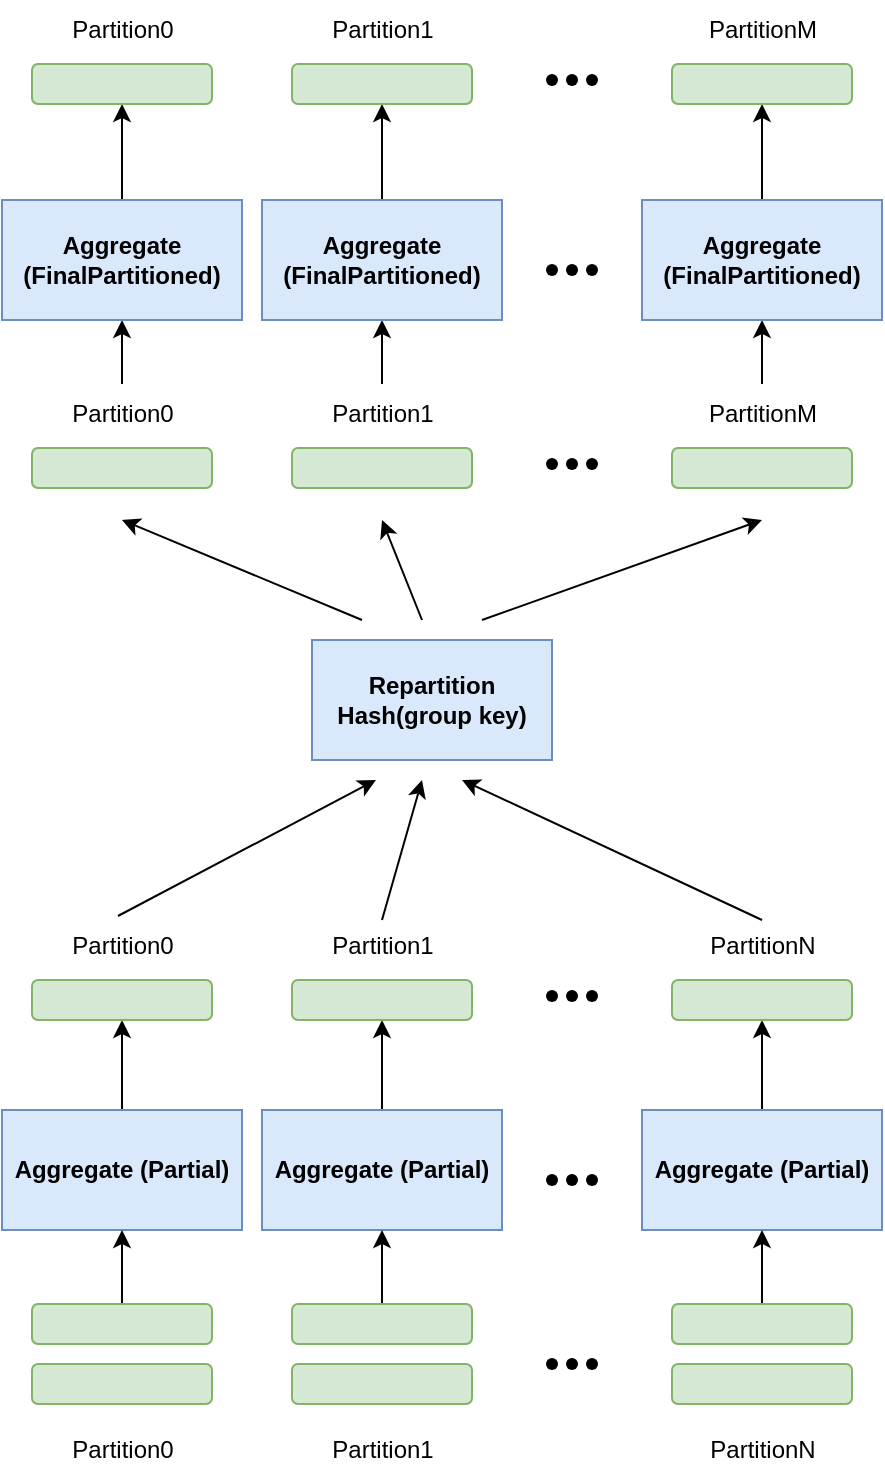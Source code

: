 <mxfile version="24.2.5" type="device">
  <diagram name="第 1 页" id="wrRkPgS2m4v88J5hZSVj">
    <mxGraphModel dx="2074" dy="2365" grid="1" gridSize="10" guides="1" tooltips="1" connect="1" arrows="1" fold="1" page="1" pageScale="1" pageWidth="827" pageHeight="1169" math="0" shadow="0">
      <root>
        <mxCell id="0" />
        <mxCell id="1" parent="0" />
        <mxCell id="ZiilgQkx77UCrtT-f1Fs-1" value="" style="edgeStyle=orthogonalEdgeStyle;rounded=0;orthogonalLoop=1;jettySize=auto;html=1;" edge="1" parent="1" source="ZiilgQkx77UCrtT-f1Fs-2" target="ZiilgQkx77UCrtT-f1Fs-7">
          <mxGeometry relative="1" as="geometry">
            <mxPoint x="310" y="341" as="targetPoint" />
          </mxGeometry>
        </mxCell>
        <mxCell id="ZiilgQkx77UCrtT-f1Fs-2" value="&lt;b&gt;Aggregate (Partial)&lt;/b&gt;" style="whiteSpace=wrap;html=1;rounded=0;fillColor=#dae8fc;strokeColor=#6c8ebf;" vertex="1" parent="1">
          <mxGeometry x="250" y="395" width="120" height="60" as="geometry" />
        </mxCell>
        <mxCell id="ZiilgQkx77UCrtT-f1Fs-3" value="" style="edgeStyle=orthogonalEdgeStyle;rounded=0;orthogonalLoop=1;jettySize=auto;html=1;" edge="1" parent="1" source="ZiilgQkx77UCrtT-f1Fs-4" target="ZiilgQkx77UCrtT-f1Fs-2">
          <mxGeometry relative="1" as="geometry" />
        </mxCell>
        <mxCell id="ZiilgQkx77UCrtT-f1Fs-4" value="" style="rounded=1;whiteSpace=wrap;html=1;fillColor=#d5e8d4;strokeColor=#82b366;" vertex="1" parent="1">
          <mxGeometry x="265" y="492" width="90" height="20" as="geometry" />
        </mxCell>
        <mxCell id="ZiilgQkx77UCrtT-f1Fs-5" value="" style="rounded=1;whiteSpace=wrap;html=1;fillColor=#d5e8d4;strokeColor=#82b366;" vertex="1" parent="1">
          <mxGeometry x="265" y="522" width="90" height="20" as="geometry" />
        </mxCell>
        <mxCell id="ZiilgQkx77UCrtT-f1Fs-6" value="Partition0" style="text;html=1;align=center;verticalAlign=middle;resizable=0;points=[];autosize=1;strokeColor=none;fillColor=none;" vertex="1" parent="1">
          <mxGeometry x="275" y="550" width="70" height="30" as="geometry" />
        </mxCell>
        <mxCell id="ZiilgQkx77UCrtT-f1Fs-7" value="" style="rounded=1;whiteSpace=wrap;html=1;fillColor=#d5e8d4;strokeColor=#82b366;" vertex="1" parent="1">
          <mxGeometry x="265" y="330" width="90" height="20" as="geometry" />
        </mxCell>
        <mxCell id="ZiilgQkx77UCrtT-f1Fs-8" value="Partition0" style="text;html=1;align=center;verticalAlign=middle;resizable=0;points=[];autosize=1;strokeColor=none;fillColor=none;" vertex="1" parent="1">
          <mxGeometry x="275" y="298" width="70" height="30" as="geometry" />
        </mxCell>
        <mxCell id="ZiilgQkx77UCrtT-f1Fs-9" value="" style="edgeStyle=orthogonalEdgeStyle;rounded=0;orthogonalLoop=1;jettySize=auto;html=1;" edge="1" parent="1" source="ZiilgQkx77UCrtT-f1Fs-10" target="ZiilgQkx77UCrtT-f1Fs-15">
          <mxGeometry relative="1" as="geometry">
            <mxPoint x="440" y="341" as="targetPoint" />
          </mxGeometry>
        </mxCell>
        <mxCell id="ZiilgQkx77UCrtT-f1Fs-10" value="&lt;b&gt;Aggregate (Partial)&lt;/b&gt;" style="whiteSpace=wrap;html=1;rounded=0;fillColor=#dae8fc;strokeColor=#6c8ebf;" vertex="1" parent="1">
          <mxGeometry x="380" y="395" width="120" height="60" as="geometry" />
        </mxCell>
        <mxCell id="ZiilgQkx77UCrtT-f1Fs-11" value="" style="edgeStyle=orthogonalEdgeStyle;rounded=0;orthogonalLoop=1;jettySize=auto;html=1;" edge="1" parent="1" source="ZiilgQkx77UCrtT-f1Fs-12" target="ZiilgQkx77UCrtT-f1Fs-10">
          <mxGeometry relative="1" as="geometry" />
        </mxCell>
        <mxCell id="ZiilgQkx77UCrtT-f1Fs-12" value="" style="rounded=1;whiteSpace=wrap;html=1;fillColor=#d5e8d4;strokeColor=#82b366;" vertex="1" parent="1">
          <mxGeometry x="395" y="492" width="90" height="20" as="geometry" />
        </mxCell>
        <mxCell id="ZiilgQkx77UCrtT-f1Fs-13" value="" style="rounded=1;whiteSpace=wrap;html=1;fillColor=#d5e8d4;strokeColor=#82b366;" vertex="1" parent="1">
          <mxGeometry x="395" y="522" width="90" height="20" as="geometry" />
        </mxCell>
        <mxCell id="ZiilgQkx77UCrtT-f1Fs-14" value="Partition1" style="text;html=1;align=center;verticalAlign=middle;resizable=0;points=[];autosize=1;strokeColor=none;fillColor=none;" vertex="1" parent="1">
          <mxGeometry x="405" y="550" width="70" height="30" as="geometry" />
        </mxCell>
        <mxCell id="ZiilgQkx77UCrtT-f1Fs-15" value="" style="rounded=1;whiteSpace=wrap;html=1;fillColor=#d5e8d4;strokeColor=#82b366;" vertex="1" parent="1">
          <mxGeometry x="395" y="330" width="90" height="20" as="geometry" />
        </mxCell>
        <mxCell id="ZiilgQkx77UCrtT-f1Fs-16" value="Partition1" style="text;html=1;align=center;verticalAlign=middle;resizable=0;points=[];autosize=1;strokeColor=none;fillColor=none;" vertex="1" parent="1">
          <mxGeometry x="405" y="298" width="70" height="30" as="geometry" />
        </mxCell>
        <mxCell id="ZiilgQkx77UCrtT-f1Fs-17" value="" style="edgeStyle=orthogonalEdgeStyle;rounded=0;orthogonalLoop=1;jettySize=auto;html=1;" edge="1" parent="1" source="ZiilgQkx77UCrtT-f1Fs-18" target="ZiilgQkx77UCrtT-f1Fs-23">
          <mxGeometry relative="1" as="geometry">
            <mxPoint x="630" y="341" as="targetPoint" />
          </mxGeometry>
        </mxCell>
        <mxCell id="ZiilgQkx77UCrtT-f1Fs-18" value="&lt;b&gt;Aggregate (Partial)&lt;/b&gt;" style="whiteSpace=wrap;html=1;rounded=0;fillColor=#dae8fc;strokeColor=#6c8ebf;" vertex="1" parent="1">
          <mxGeometry x="570" y="395" width="120" height="60" as="geometry" />
        </mxCell>
        <mxCell id="ZiilgQkx77UCrtT-f1Fs-19" value="" style="edgeStyle=orthogonalEdgeStyle;rounded=0;orthogonalLoop=1;jettySize=auto;html=1;" edge="1" parent="1" source="ZiilgQkx77UCrtT-f1Fs-20" target="ZiilgQkx77UCrtT-f1Fs-18">
          <mxGeometry relative="1" as="geometry" />
        </mxCell>
        <mxCell id="ZiilgQkx77UCrtT-f1Fs-20" value="" style="rounded=1;whiteSpace=wrap;html=1;fillColor=#d5e8d4;strokeColor=#82b366;" vertex="1" parent="1">
          <mxGeometry x="585" y="492" width="90" height="20" as="geometry" />
        </mxCell>
        <mxCell id="ZiilgQkx77UCrtT-f1Fs-21" value="" style="rounded=1;whiteSpace=wrap;html=1;fillColor=#d5e8d4;strokeColor=#82b366;" vertex="1" parent="1">
          <mxGeometry x="585" y="522" width="90" height="20" as="geometry" />
        </mxCell>
        <mxCell id="ZiilgQkx77UCrtT-f1Fs-22" value="PartitionN" style="text;html=1;align=center;verticalAlign=middle;resizable=0;points=[];autosize=1;strokeColor=none;fillColor=none;" vertex="1" parent="1">
          <mxGeometry x="590" y="550" width="80" height="30" as="geometry" />
        </mxCell>
        <mxCell id="ZiilgQkx77UCrtT-f1Fs-23" value="" style="rounded=1;whiteSpace=wrap;html=1;fillColor=#d5e8d4;strokeColor=#82b366;" vertex="1" parent="1">
          <mxGeometry x="585" y="330" width="90" height="20" as="geometry" />
        </mxCell>
        <mxCell id="ZiilgQkx77UCrtT-f1Fs-24" value="PartitionN" style="text;html=1;align=center;verticalAlign=middle;resizable=0;points=[];autosize=1;strokeColor=none;fillColor=none;" vertex="1" parent="1">
          <mxGeometry x="590" y="298" width="80" height="30" as="geometry" />
        </mxCell>
        <mxCell id="ZiilgQkx77UCrtT-f1Fs-25" value="" style="shape=waypoint;sketch=0;size=6;pointerEvents=1;points=[];fillColor=none;resizable=0;rotatable=0;perimeter=centerPerimeter;snapToPoint=1;" vertex="1" parent="1">
          <mxGeometry x="515" y="420" width="20" height="20" as="geometry" />
        </mxCell>
        <mxCell id="ZiilgQkx77UCrtT-f1Fs-26" value="" style="shape=waypoint;sketch=0;size=6;pointerEvents=1;points=[];fillColor=none;resizable=0;rotatable=0;perimeter=centerPerimeter;snapToPoint=1;" vertex="1" parent="1">
          <mxGeometry x="525" y="420" width="20" height="20" as="geometry" />
        </mxCell>
        <mxCell id="ZiilgQkx77UCrtT-f1Fs-27" value="" style="shape=waypoint;sketch=0;size=6;pointerEvents=1;points=[];fillColor=none;resizable=0;rotatable=0;perimeter=centerPerimeter;snapToPoint=1;" vertex="1" parent="1">
          <mxGeometry x="535" y="420" width="20" height="20" as="geometry" />
        </mxCell>
        <mxCell id="ZiilgQkx77UCrtT-f1Fs-29" value="&lt;b&gt;Repartition&lt;/b&gt;&lt;div&gt;&lt;b&gt;Hash(group key)&lt;/b&gt;&lt;/div&gt;" style="whiteSpace=wrap;html=1;rounded=0;fillColor=#dae8fc;strokeColor=#6c8ebf;" vertex="1" parent="1">
          <mxGeometry x="405" y="160" width="120" height="60" as="geometry" />
        </mxCell>
        <mxCell id="ZiilgQkx77UCrtT-f1Fs-30" value="" style="endArrow=classic;html=1;rounded=0;exitX=0.371;exitY=0;exitDx=0;exitDy=0;exitPerimeter=0;" edge="1" parent="1">
          <mxGeometry width="50" height="50" relative="1" as="geometry">
            <mxPoint x="307.97" y="298" as="sourcePoint" />
            <mxPoint x="437" y="230" as="targetPoint" />
          </mxGeometry>
        </mxCell>
        <mxCell id="ZiilgQkx77UCrtT-f1Fs-31" value="" style="endArrow=classic;html=1;rounded=0;" edge="1" parent="1">
          <mxGeometry width="50" height="50" relative="1" as="geometry">
            <mxPoint x="440" y="300" as="sourcePoint" />
            <mxPoint x="460" y="230" as="targetPoint" />
          </mxGeometry>
        </mxCell>
        <mxCell id="ZiilgQkx77UCrtT-f1Fs-32" value="" style="endArrow=classic;html=1;rounded=0;" edge="1" parent="1">
          <mxGeometry width="50" height="50" relative="1" as="geometry">
            <mxPoint x="630" y="300" as="sourcePoint" />
            <mxPoint x="480" y="230" as="targetPoint" />
          </mxGeometry>
        </mxCell>
        <mxCell id="ZiilgQkx77UCrtT-f1Fs-35" value="" style="rounded=1;whiteSpace=wrap;html=1;fillColor=#d5e8d4;strokeColor=#82b366;" vertex="1" parent="1">
          <mxGeometry x="265" y="64" width="90" height="20" as="geometry" />
        </mxCell>
        <mxCell id="ZiilgQkx77UCrtT-f1Fs-50" value="" style="edgeStyle=orthogonalEdgeStyle;rounded=0;orthogonalLoop=1;jettySize=auto;html=1;" edge="1" parent="1" source="ZiilgQkx77UCrtT-f1Fs-36" target="ZiilgQkx77UCrtT-f1Fs-44">
          <mxGeometry relative="1" as="geometry" />
        </mxCell>
        <mxCell id="ZiilgQkx77UCrtT-f1Fs-36" value="Partition0" style="text;html=1;align=center;verticalAlign=middle;resizable=0;points=[];autosize=1;strokeColor=none;fillColor=none;" vertex="1" parent="1">
          <mxGeometry x="275" y="32" width="70" height="30" as="geometry" />
        </mxCell>
        <mxCell id="ZiilgQkx77UCrtT-f1Fs-37" value="" style="rounded=1;whiteSpace=wrap;html=1;fillColor=#d5e8d4;strokeColor=#82b366;" vertex="1" parent="1">
          <mxGeometry x="395" y="64" width="90" height="20" as="geometry" />
        </mxCell>
        <mxCell id="ZiilgQkx77UCrtT-f1Fs-51" value="" style="edgeStyle=orthogonalEdgeStyle;rounded=0;orthogonalLoop=1;jettySize=auto;html=1;" edge="1" parent="1" source="ZiilgQkx77UCrtT-f1Fs-38" target="ZiilgQkx77UCrtT-f1Fs-45">
          <mxGeometry relative="1" as="geometry" />
        </mxCell>
        <mxCell id="ZiilgQkx77UCrtT-f1Fs-38" value="Partition1" style="text;html=1;align=center;verticalAlign=middle;resizable=0;points=[];autosize=1;strokeColor=none;fillColor=none;" vertex="1" parent="1">
          <mxGeometry x="405" y="32" width="70" height="30" as="geometry" />
        </mxCell>
        <mxCell id="ZiilgQkx77UCrtT-f1Fs-39" value="" style="rounded=1;whiteSpace=wrap;html=1;fillColor=#d5e8d4;strokeColor=#82b366;" vertex="1" parent="1">
          <mxGeometry x="585" y="64" width="90" height="20" as="geometry" />
        </mxCell>
        <mxCell id="ZiilgQkx77UCrtT-f1Fs-52" value="" style="edgeStyle=orthogonalEdgeStyle;rounded=0;orthogonalLoop=1;jettySize=auto;html=1;" edge="1" parent="1" source="ZiilgQkx77UCrtT-f1Fs-40" target="ZiilgQkx77UCrtT-f1Fs-46">
          <mxGeometry relative="1" as="geometry" />
        </mxCell>
        <mxCell id="ZiilgQkx77UCrtT-f1Fs-40" value="PartitionM" style="text;html=1;align=center;verticalAlign=middle;resizable=0;points=[];autosize=1;strokeColor=none;fillColor=none;" vertex="1" parent="1">
          <mxGeometry x="590" y="32" width="80" height="30" as="geometry" />
        </mxCell>
        <mxCell id="ZiilgQkx77UCrtT-f1Fs-41" value="" style="endArrow=classic;html=1;rounded=0;" edge="1" parent="1">
          <mxGeometry width="50" height="50" relative="1" as="geometry">
            <mxPoint x="430" y="150" as="sourcePoint" />
            <mxPoint x="310" y="100" as="targetPoint" />
          </mxGeometry>
        </mxCell>
        <mxCell id="ZiilgQkx77UCrtT-f1Fs-42" value="" style="endArrow=classic;html=1;rounded=0;" edge="1" parent="1">
          <mxGeometry width="50" height="50" relative="1" as="geometry">
            <mxPoint x="460" y="150" as="sourcePoint" />
            <mxPoint x="440" y="100" as="targetPoint" />
          </mxGeometry>
        </mxCell>
        <mxCell id="ZiilgQkx77UCrtT-f1Fs-43" value="" style="endArrow=classic;html=1;rounded=0;" edge="1" parent="1">
          <mxGeometry width="50" height="50" relative="1" as="geometry">
            <mxPoint x="490" y="150" as="sourcePoint" />
            <mxPoint x="630" y="100" as="targetPoint" />
          </mxGeometry>
        </mxCell>
        <mxCell id="ZiilgQkx77UCrtT-f1Fs-72" style="edgeStyle=orthogonalEdgeStyle;rounded=0;orthogonalLoop=1;jettySize=auto;html=1;entryX=0.5;entryY=1;entryDx=0;entryDy=0;" edge="1" parent="1" source="ZiilgQkx77UCrtT-f1Fs-44" target="ZiilgQkx77UCrtT-f1Fs-62">
          <mxGeometry relative="1" as="geometry" />
        </mxCell>
        <mxCell id="ZiilgQkx77UCrtT-f1Fs-44" value="&lt;b&gt;Aggregate (FinalPartitioned)&lt;/b&gt;" style="whiteSpace=wrap;html=1;rounded=0;fillColor=#dae8fc;strokeColor=#6c8ebf;" vertex="1" parent="1">
          <mxGeometry x="250" y="-60" width="120" height="60" as="geometry" />
        </mxCell>
        <mxCell id="ZiilgQkx77UCrtT-f1Fs-73" style="edgeStyle=orthogonalEdgeStyle;rounded=0;orthogonalLoop=1;jettySize=auto;html=1;entryX=0.5;entryY=1;entryDx=0;entryDy=0;" edge="1" parent="1" source="ZiilgQkx77UCrtT-f1Fs-45" target="ZiilgQkx77UCrtT-f1Fs-64">
          <mxGeometry relative="1" as="geometry" />
        </mxCell>
        <mxCell id="ZiilgQkx77UCrtT-f1Fs-45" value="&lt;b&gt;Aggregate (&lt;/b&gt;&lt;b&gt;FinalPartitioned&lt;/b&gt;&lt;b&gt;)&lt;/b&gt;" style="whiteSpace=wrap;html=1;rounded=0;fillColor=#dae8fc;strokeColor=#6c8ebf;" vertex="1" parent="1">
          <mxGeometry x="380" y="-60" width="120" height="60" as="geometry" />
        </mxCell>
        <mxCell id="ZiilgQkx77UCrtT-f1Fs-74" style="edgeStyle=orthogonalEdgeStyle;rounded=0;orthogonalLoop=1;jettySize=auto;html=1;entryX=0.5;entryY=1;entryDx=0;entryDy=0;" edge="1" parent="1" source="ZiilgQkx77UCrtT-f1Fs-46" target="ZiilgQkx77UCrtT-f1Fs-66">
          <mxGeometry relative="1" as="geometry" />
        </mxCell>
        <mxCell id="ZiilgQkx77UCrtT-f1Fs-46" value="&lt;b&gt;Aggregate (&lt;/b&gt;&lt;b&gt;FinalPartitioned&lt;/b&gt;&lt;b&gt;)&lt;/b&gt;" style="whiteSpace=wrap;html=1;rounded=0;fillColor=#dae8fc;strokeColor=#6c8ebf;" vertex="1" parent="1">
          <mxGeometry x="570" y="-60" width="120" height="60" as="geometry" />
        </mxCell>
        <mxCell id="ZiilgQkx77UCrtT-f1Fs-47" value="" style="shape=waypoint;sketch=0;size=6;pointerEvents=1;points=[];fillColor=none;resizable=0;rotatable=0;perimeter=centerPerimeter;snapToPoint=1;" vertex="1" parent="1">
          <mxGeometry x="515" y="-35" width="20" height="20" as="geometry" />
        </mxCell>
        <mxCell id="ZiilgQkx77UCrtT-f1Fs-48" value="" style="shape=waypoint;sketch=0;size=6;pointerEvents=1;points=[];fillColor=none;resizable=0;rotatable=0;perimeter=centerPerimeter;snapToPoint=1;" vertex="1" parent="1">
          <mxGeometry x="525" y="-35" width="20" height="20" as="geometry" />
        </mxCell>
        <mxCell id="ZiilgQkx77UCrtT-f1Fs-49" value="" style="shape=waypoint;sketch=0;size=6;pointerEvents=1;points=[];fillColor=none;resizable=0;rotatable=0;perimeter=centerPerimeter;snapToPoint=1;" vertex="1" parent="1">
          <mxGeometry x="535" y="-35" width="20" height="20" as="geometry" />
        </mxCell>
        <mxCell id="ZiilgQkx77UCrtT-f1Fs-53" value="" style="shape=waypoint;sketch=0;size=6;pointerEvents=1;points=[];fillColor=none;resizable=0;rotatable=0;perimeter=centerPerimeter;snapToPoint=1;" vertex="1" parent="1">
          <mxGeometry x="515" y="62" width="20" height="20" as="geometry" />
        </mxCell>
        <mxCell id="ZiilgQkx77UCrtT-f1Fs-54" value="" style="shape=waypoint;sketch=0;size=6;pointerEvents=1;points=[];fillColor=none;resizable=0;rotatable=0;perimeter=centerPerimeter;snapToPoint=1;" vertex="1" parent="1">
          <mxGeometry x="525" y="62" width="20" height="20" as="geometry" />
        </mxCell>
        <mxCell id="ZiilgQkx77UCrtT-f1Fs-55" value="" style="shape=waypoint;sketch=0;size=6;pointerEvents=1;points=[];fillColor=none;resizable=0;rotatable=0;perimeter=centerPerimeter;snapToPoint=1;" vertex="1" parent="1">
          <mxGeometry x="535" y="62" width="20" height="20" as="geometry" />
        </mxCell>
        <mxCell id="ZiilgQkx77UCrtT-f1Fs-56" value="" style="shape=waypoint;sketch=0;size=6;pointerEvents=1;points=[];fillColor=none;resizable=0;rotatable=0;perimeter=centerPerimeter;snapToPoint=1;" vertex="1" parent="1">
          <mxGeometry x="515" y="328" width="20" height="20" as="geometry" />
        </mxCell>
        <mxCell id="ZiilgQkx77UCrtT-f1Fs-57" value="" style="shape=waypoint;sketch=0;size=6;pointerEvents=1;points=[];fillColor=none;resizable=0;rotatable=0;perimeter=centerPerimeter;snapToPoint=1;" vertex="1" parent="1">
          <mxGeometry x="525" y="328" width="20" height="20" as="geometry" />
        </mxCell>
        <mxCell id="ZiilgQkx77UCrtT-f1Fs-58" value="" style="shape=waypoint;sketch=0;size=6;pointerEvents=1;points=[];fillColor=none;resizable=0;rotatable=0;perimeter=centerPerimeter;snapToPoint=1;" vertex="1" parent="1">
          <mxGeometry x="535" y="328" width="20" height="20" as="geometry" />
        </mxCell>
        <mxCell id="ZiilgQkx77UCrtT-f1Fs-59" value="" style="shape=waypoint;sketch=0;size=6;pointerEvents=1;points=[];fillColor=none;resizable=0;rotatable=0;perimeter=centerPerimeter;snapToPoint=1;" vertex="1" parent="1">
          <mxGeometry x="515" y="512" width="20" height="20" as="geometry" />
        </mxCell>
        <mxCell id="ZiilgQkx77UCrtT-f1Fs-60" value="" style="shape=waypoint;sketch=0;size=6;pointerEvents=1;points=[];fillColor=none;resizable=0;rotatable=0;perimeter=centerPerimeter;snapToPoint=1;" vertex="1" parent="1">
          <mxGeometry x="525" y="512" width="20" height="20" as="geometry" />
        </mxCell>
        <mxCell id="ZiilgQkx77UCrtT-f1Fs-61" value="" style="shape=waypoint;sketch=0;size=6;pointerEvents=1;points=[];fillColor=none;resizable=0;rotatable=0;perimeter=centerPerimeter;snapToPoint=1;" vertex="1" parent="1">
          <mxGeometry x="535" y="512" width="20" height="20" as="geometry" />
        </mxCell>
        <mxCell id="ZiilgQkx77UCrtT-f1Fs-62" value="" style="rounded=1;whiteSpace=wrap;html=1;fillColor=#d5e8d4;strokeColor=#82b366;" vertex="1" parent="1">
          <mxGeometry x="265" y="-128" width="90" height="20" as="geometry" />
        </mxCell>
        <mxCell id="ZiilgQkx77UCrtT-f1Fs-63" value="Partition0" style="text;html=1;align=center;verticalAlign=middle;resizable=0;points=[];autosize=1;strokeColor=none;fillColor=none;" vertex="1" parent="1">
          <mxGeometry x="275" y="-160" width="70" height="30" as="geometry" />
        </mxCell>
        <mxCell id="ZiilgQkx77UCrtT-f1Fs-64" value="" style="rounded=1;whiteSpace=wrap;html=1;fillColor=#d5e8d4;strokeColor=#82b366;" vertex="1" parent="1">
          <mxGeometry x="395" y="-128" width="90" height="20" as="geometry" />
        </mxCell>
        <mxCell id="ZiilgQkx77UCrtT-f1Fs-65" value="Partition1" style="text;html=1;align=center;verticalAlign=middle;resizable=0;points=[];autosize=1;strokeColor=none;fillColor=none;" vertex="1" parent="1">
          <mxGeometry x="405" y="-160" width="70" height="30" as="geometry" />
        </mxCell>
        <mxCell id="ZiilgQkx77UCrtT-f1Fs-66" value="" style="rounded=1;whiteSpace=wrap;html=1;fillColor=#d5e8d4;strokeColor=#82b366;" vertex="1" parent="1">
          <mxGeometry x="585" y="-128" width="90" height="20" as="geometry" />
        </mxCell>
        <mxCell id="ZiilgQkx77UCrtT-f1Fs-67" value="PartitionM" style="text;html=1;align=center;verticalAlign=middle;resizable=0;points=[];autosize=1;strokeColor=none;fillColor=none;" vertex="1" parent="1">
          <mxGeometry x="590" y="-160" width="80" height="30" as="geometry" />
        </mxCell>
        <mxCell id="ZiilgQkx77UCrtT-f1Fs-68" value="" style="shape=waypoint;sketch=0;size=6;pointerEvents=1;points=[];fillColor=none;resizable=0;rotatable=0;perimeter=centerPerimeter;snapToPoint=1;" vertex="1" parent="1">
          <mxGeometry x="515" y="-130" width="20" height="20" as="geometry" />
        </mxCell>
        <mxCell id="ZiilgQkx77UCrtT-f1Fs-69" value="" style="shape=waypoint;sketch=0;size=6;pointerEvents=1;points=[];fillColor=none;resizable=0;rotatable=0;perimeter=centerPerimeter;snapToPoint=1;" vertex="1" parent="1">
          <mxGeometry x="525" y="-130" width="20" height="20" as="geometry" />
        </mxCell>
        <mxCell id="ZiilgQkx77UCrtT-f1Fs-70" value="" style="shape=waypoint;sketch=0;size=6;pointerEvents=1;points=[];fillColor=none;resizable=0;rotatable=0;perimeter=centerPerimeter;snapToPoint=1;" vertex="1" parent="1">
          <mxGeometry x="535" y="-130" width="20" height="20" as="geometry" />
        </mxCell>
      </root>
    </mxGraphModel>
  </diagram>
</mxfile>
